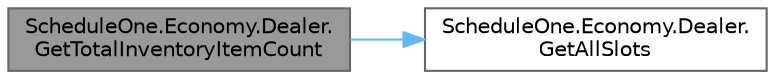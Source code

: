 digraph "ScheduleOne.Economy.Dealer.GetTotalInventoryItemCount"
{
 // LATEX_PDF_SIZE
  bgcolor="transparent";
  edge [fontname=Helvetica,fontsize=10,labelfontname=Helvetica,labelfontsize=10];
  node [fontname=Helvetica,fontsize=10,shape=box,height=0.2,width=0.4];
  rankdir="LR";
  Node1 [id="Node000001",label="ScheduleOne.Economy.Dealer.\lGetTotalInventoryItemCount",height=0.2,width=0.4,color="gray40", fillcolor="grey60", style="filled", fontcolor="black",tooltip=" "];
  Node1 -> Node2 [id="edge1_Node000001_Node000002",color="steelblue1",style="solid",tooltip=" "];
  Node2 [id="Node000002",label="ScheduleOne.Economy.Dealer.\lGetAllSlots",height=0.2,width=0.4,color="grey40", fillcolor="white", style="filled",URL="$class_schedule_one_1_1_economy_1_1_dealer.html#aec15b6ca47e0226668bb83c6ee48ddfc",tooltip=" "];
}
